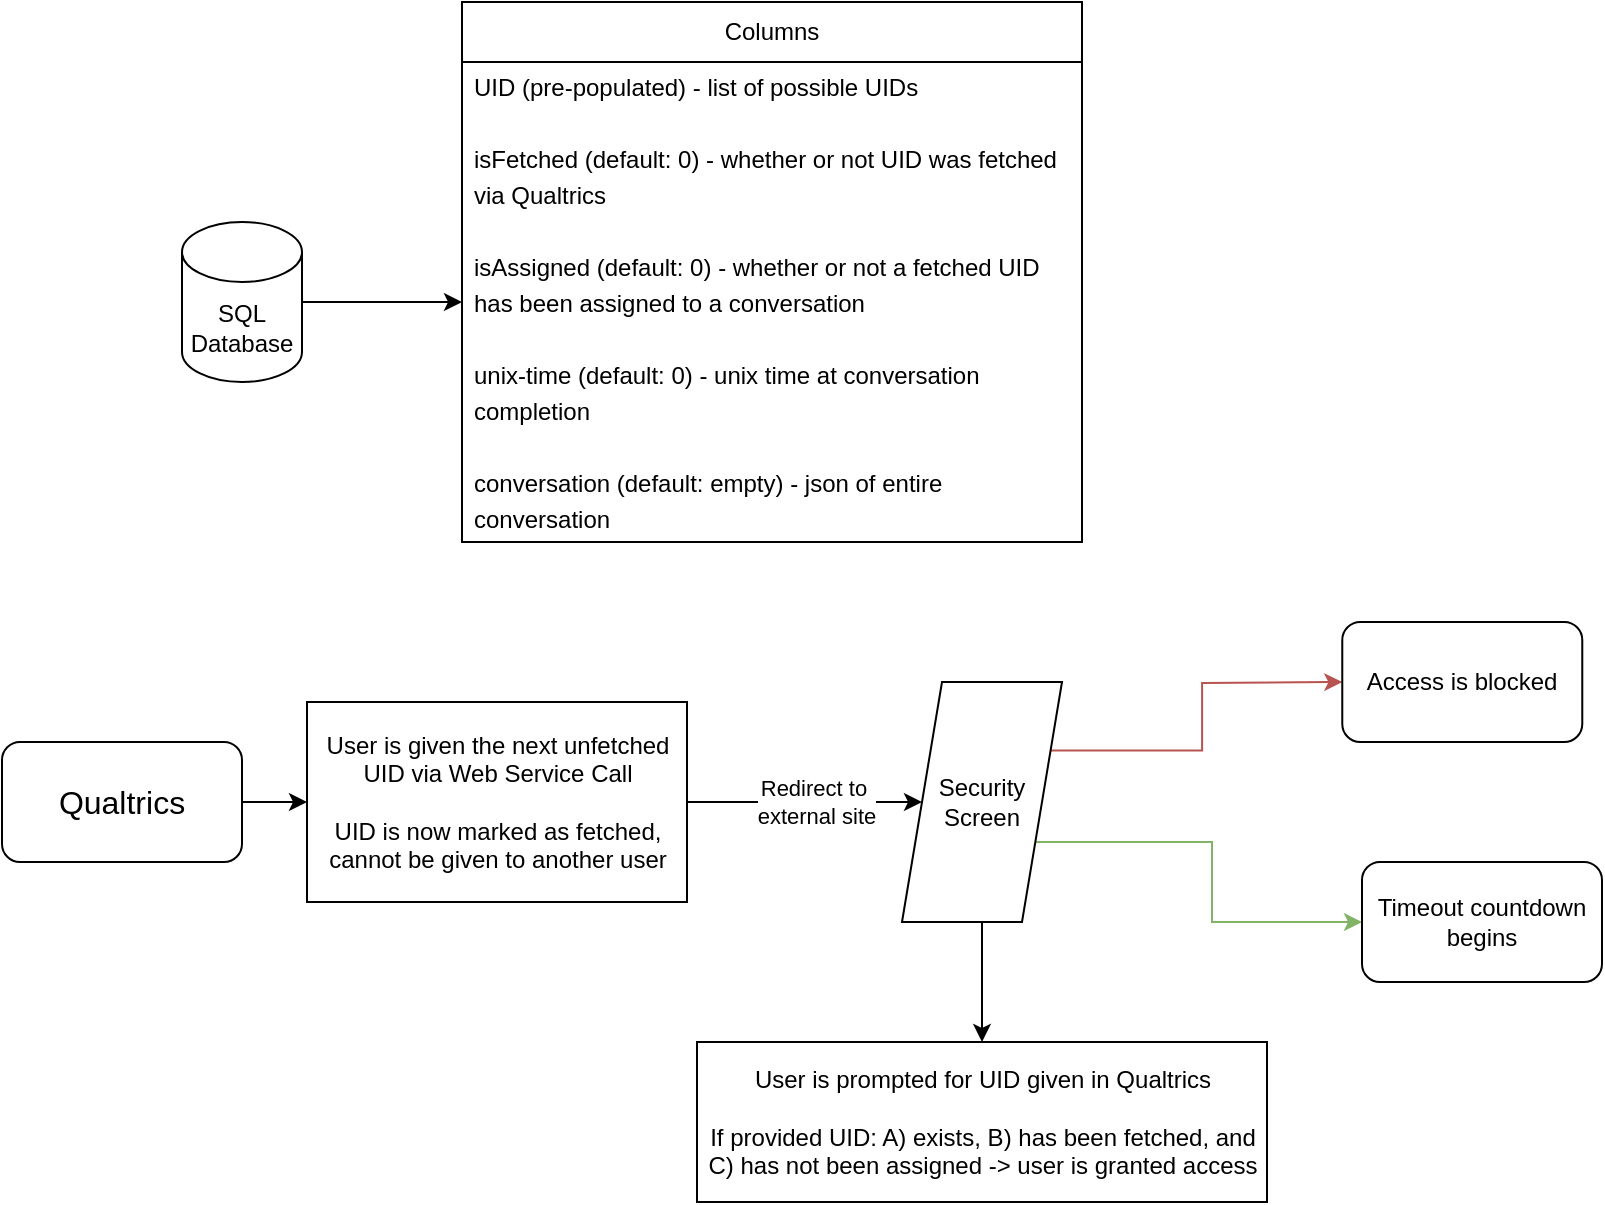 <mxfile version="25.0.3">
  <diagram name="Page-1" id="Qxaexs4sUwDNYW5sFrN8">
    <mxGraphModel dx="1581" dy="1571" grid="1" gridSize="10" guides="1" tooltips="1" connect="1" arrows="1" fold="1" page="1" pageScale="1" pageWidth="850" pageHeight="1100" math="0" shadow="0">
      <root>
        <mxCell id="0" />
        <mxCell id="1" parent="0" />
        <mxCell id="mYHo_ZKve-Sbu0-IFxWV-22" style="edgeStyle=orthogonalEdgeStyle;rounded=0;orthogonalLoop=1;jettySize=auto;html=1;entryX=0;entryY=0.5;entryDx=0;entryDy=0;" edge="1" parent="1" source="h70dZAe4g8dP535I-NNz-1" target="mYHo_ZKve-Sbu0-IFxWV-21">
          <mxGeometry relative="1" as="geometry" />
        </mxCell>
        <mxCell id="h70dZAe4g8dP535I-NNz-1" value="&lt;font style=&quot;font-size: 16px;&quot;&gt;Qualtrics&lt;/font&gt;" style="rounded=1;whiteSpace=wrap;html=1;" parent="1" vertex="1">
          <mxGeometry x="-50" y="290" width="120" height="60" as="geometry" />
        </mxCell>
        <mxCell id="h70dZAe4g8dP535I-NNz-9" value="" style="edgeStyle=orthogonalEdgeStyle;rounded=0;orthogonalLoop=1;jettySize=auto;html=1;fillColor=#d5e8d4;strokeColor=#82b366;exitX=1;exitY=0.75;exitDx=0;exitDy=0;entryX=0;entryY=0.5;entryDx=0;entryDy=0;" parent="1" source="h70dZAe4g8dP535I-NNz-3" target="h70dZAe4g8dP535I-NNz-15" edge="1">
          <mxGeometry relative="1" as="geometry">
            <mxPoint x="620.14" y="380.048" as="targetPoint" />
          </mxGeometry>
        </mxCell>
        <mxCell id="h70dZAe4g8dP535I-NNz-17" style="edgeStyle=orthogonalEdgeStyle;rounded=0;orthogonalLoop=1;jettySize=auto;html=1;fillColor=#f8cecc;strokeColor=#b85450;exitX=1;exitY=0.25;exitDx=0;exitDy=0;" parent="1" source="h70dZAe4g8dP535I-NNz-3" edge="1">
          <mxGeometry relative="1" as="geometry">
            <mxPoint x="620.14" y="260" as="targetPoint" />
          </mxGeometry>
        </mxCell>
        <mxCell id="mYHo_ZKve-Sbu0-IFxWV-28" value="" style="edgeStyle=orthogonalEdgeStyle;rounded=0;orthogonalLoop=1;jettySize=auto;html=1;" edge="1" parent="1" source="h70dZAe4g8dP535I-NNz-3" target="mYHo_ZKve-Sbu0-IFxWV-27">
          <mxGeometry relative="1" as="geometry" />
        </mxCell>
        <mxCell id="h70dZAe4g8dP535I-NNz-3" value="Security&lt;div&gt;Screen&lt;/div&gt;" style="shape=parallelogram;perimeter=parallelogramPerimeter;whiteSpace=wrap;html=1;fixedSize=1;" parent="1" vertex="1">
          <mxGeometry x="400" y="260" width="80" height="120" as="geometry" />
        </mxCell>
        <mxCell id="h70dZAe4g8dP535I-NNz-15" value="Timeout countdown begins" style="whiteSpace=wrap;html=1;rounded=1;" parent="1" vertex="1">
          <mxGeometry x="630" y="350" width="120" height="60" as="geometry" />
        </mxCell>
        <mxCell id="h70dZAe4g8dP535I-NNz-18" value="Access is blocked" style="rounded=1;whiteSpace=wrap;html=1;" parent="1" vertex="1">
          <mxGeometry x="620.14" y="230" width="120" height="60" as="geometry" />
        </mxCell>
        <mxCell id="mYHo_ZKve-Sbu0-IFxWV-19" style="edgeStyle=orthogonalEdgeStyle;rounded=0;orthogonalLoop=1;jettySize=auto;html=1;entryX=0;entryY=0.5;entryDx=0;entryDy=0;" edge="1" parent="1" source="mYHo_ZKve-Sbu0-IFxWV-1" target="mYHo_ZKve-Sbu0-IFxWV-16">
          <mxGeometry relative="1" as="geometry" />
        </mxCell>
        <mxCell id="mYHo_ZKve-Sbu0-IFxWV-1" value="SQL&lt;div&gt;Database&lt;/div&gt;" style="shape=cylinder3;whiteSpace=wrap;html=1;boundedLbl=1;backgroundOutline=1;size=15;" vertex="1" parent="1">
          <mxGeometry x="40" y="30" width="60" height="80" as="geometry" />
        </mxCell>
        <mxCell id="mYHo_ZKve-Sbu0-IFxWV-15" value="Columns" style="swimlane;fontStyle=0;childLayout=stackLayout;horizontal=1;startSize=30;horizontalStack=0;resizeParent=1;resizeParentMax=0;resizeLast=0;collapsible=1;marginBottom=0;whiteSpace=wrap;html=1;" vertex="1" parent="1">
          <mxGeometry x="180" y="-80" width="310" height="270" as="geometry" />
        </mxCell>
        <mxCell id="mYHo_ZKve-Sbu0-IFxWV-16" value="&lt;div style=&quot;line-height: 150%;&quot;&gt;&lt;span style=&quot;background-color: initial;&quot;&gt;UID (pre-populated) - list of possible UIDs&lt;/span&gt;&lt;/div&gt;&lt;div style=&quot;line-height: 150%;&quot;&gt;&lt;span style=&quot;background-color: initial;&quot;&gt;&lt;br&gt;&lt;/span&gt;&lt;/div&gt;&lt;div style=&quot;line-height: 150%;&quot;&gt;&lt;span style=&quot;background-color: initial;&quot;&gt;isFetched (default: 0) - whether or not UID was fetched via Qualtrics&lt;/span&gt;&lt;/div&gt;&lt;div style=&quot;line-height: 150%;&quot;&gt;&lt;span style=&quot;background-color: initial;&quot;&gt;&lt;br&gt;&lt;/span&gt;&lt;/div&gt;&lt;div style=&quot;line-height: 150%;&quot;&gt;&lt;span style=&quot;background-color: initial;&quot;&gt;isAssigned (default: 0) - whether or not a fetched UID has been assigned to a conversation&lt;/span&gt;&lt;/div&gt;&lt;div style=&quot;line-height: 150%;&quot;&gt;&lt;span style=&quot;background-color: initial;&quot;&gt;&lt;br&gt;&lt;/span&gt;&lt;/div&gt;&lt;div style=&quot;line-height: 150%;&quot;&gt;&lt;span style=&quot;background-color: initial;&quot;&gt;unix-time (default: 0) - unix time at conversation completion&lt;/span&gt;&lt;/div&gt;&lt;div style=&quot;line-height: 150%;&quot;&gt;&lt;span style=&quot;background-color: initial;&quot;&gt;&lt;br&gt;&lt;/span&gt;&lt;/div&gt;&lt;div style=&quot;line-height: 150%;&quot;&gt;&lt;span style=&quot;background-color: initial;&quot;&gt;conversation (default: empty) - json of entire conversation&lt;/span&gt;&lt;/div&gt;" style="text;strokeColor=none;fillColor=none;align=left;verticalAlign=middle;spacingLeft=4;spacingRight=4;overflow=hidden;points=[[0,0.5],[1,0.5]];portConstraint=eastwest;rotatable=0;whiteSpace=wrap;html=1;" vertex="1" parent="mYHo_ZKve-Sbu0-IFxWV-15">
          <mxGeometry y="30" width="310" height="240" as="geometry" />
        </mxCell>
        <mxCell id="mYHo_ZKve-Sbu0-IFxWV-23" style="edgeStyle=orthogonalEdgeStyle;rounded=0;orthogonalLoop=1;jettySize=auto;html=1;entryX=0;entryY=0.5;entryDx=0;entryDy=0;" edge="1" parent="1" source="mYHo_ZKve-Sbu0-IFxWV-21" target="h70dZAe4g8dP535I-NNz-3">
          <mxGeometry relative="1" as="geometry" />
        </mxCell>
        <mxCell id="mYHo_ZKve-Sbu0-IFxWV-24" value="Redirect to&amp;nbsp;&lt;div&gt;external site&lt;/div&gt;" style="edgeLabel;html=1;align=center;verticalAlign=middle;resizable=0;points=[];" vertex="1" connectable="0" parent="mYHo_ZKve-Sbu0-IFxWV-23">
          <mxGeometry x="-0.045" y="2" relative="1" as="geometry">
            <mxPoint x="8" y="2" as="offset" />
          </mxGeometry>
        </mxCell>
        <mxCell id="mYHo_ZKve-Sbu0-IFxWV-21" value="&lt;div&gt;User is given the next unfetched UID via Web Service Call&lt;/div&gt;&lt;div&gt;&lt;br&gt;&lt;/div&gt;&lt;div&gt;UID is now marked as fetched, cannot be given to another user&lt;/div&gt;" style="rounded=0;whiteSpace=wrap;html=1;" vertex="1" parent="1">
          <mxGeometry x="102.5" y="270" width="190" height="100" as="geometry" />
        </mxCell>
        <mxCell id="mYHo_ZKve-Sbu0-IFxWV-27" value="User is prompted for UID given in Qualtrics&lt;div&gt;&lt;br&gt;&lt;/div&gt;&lt;div&gt;If provided UID: A) exists, B) has been fetched, and C) has not been assigned -&amp;gt; user is granted access&lt;/div&gt;" style="whiteSpace=wrap;html=1;" vertex="1" parent="1">
          <mxGeometry x="297.5" y="440" width="285" height="80" as="geometry" />
        </mxCell>
      </root>
    </mxGraphModel>
  </diagram>
</mxfile>
